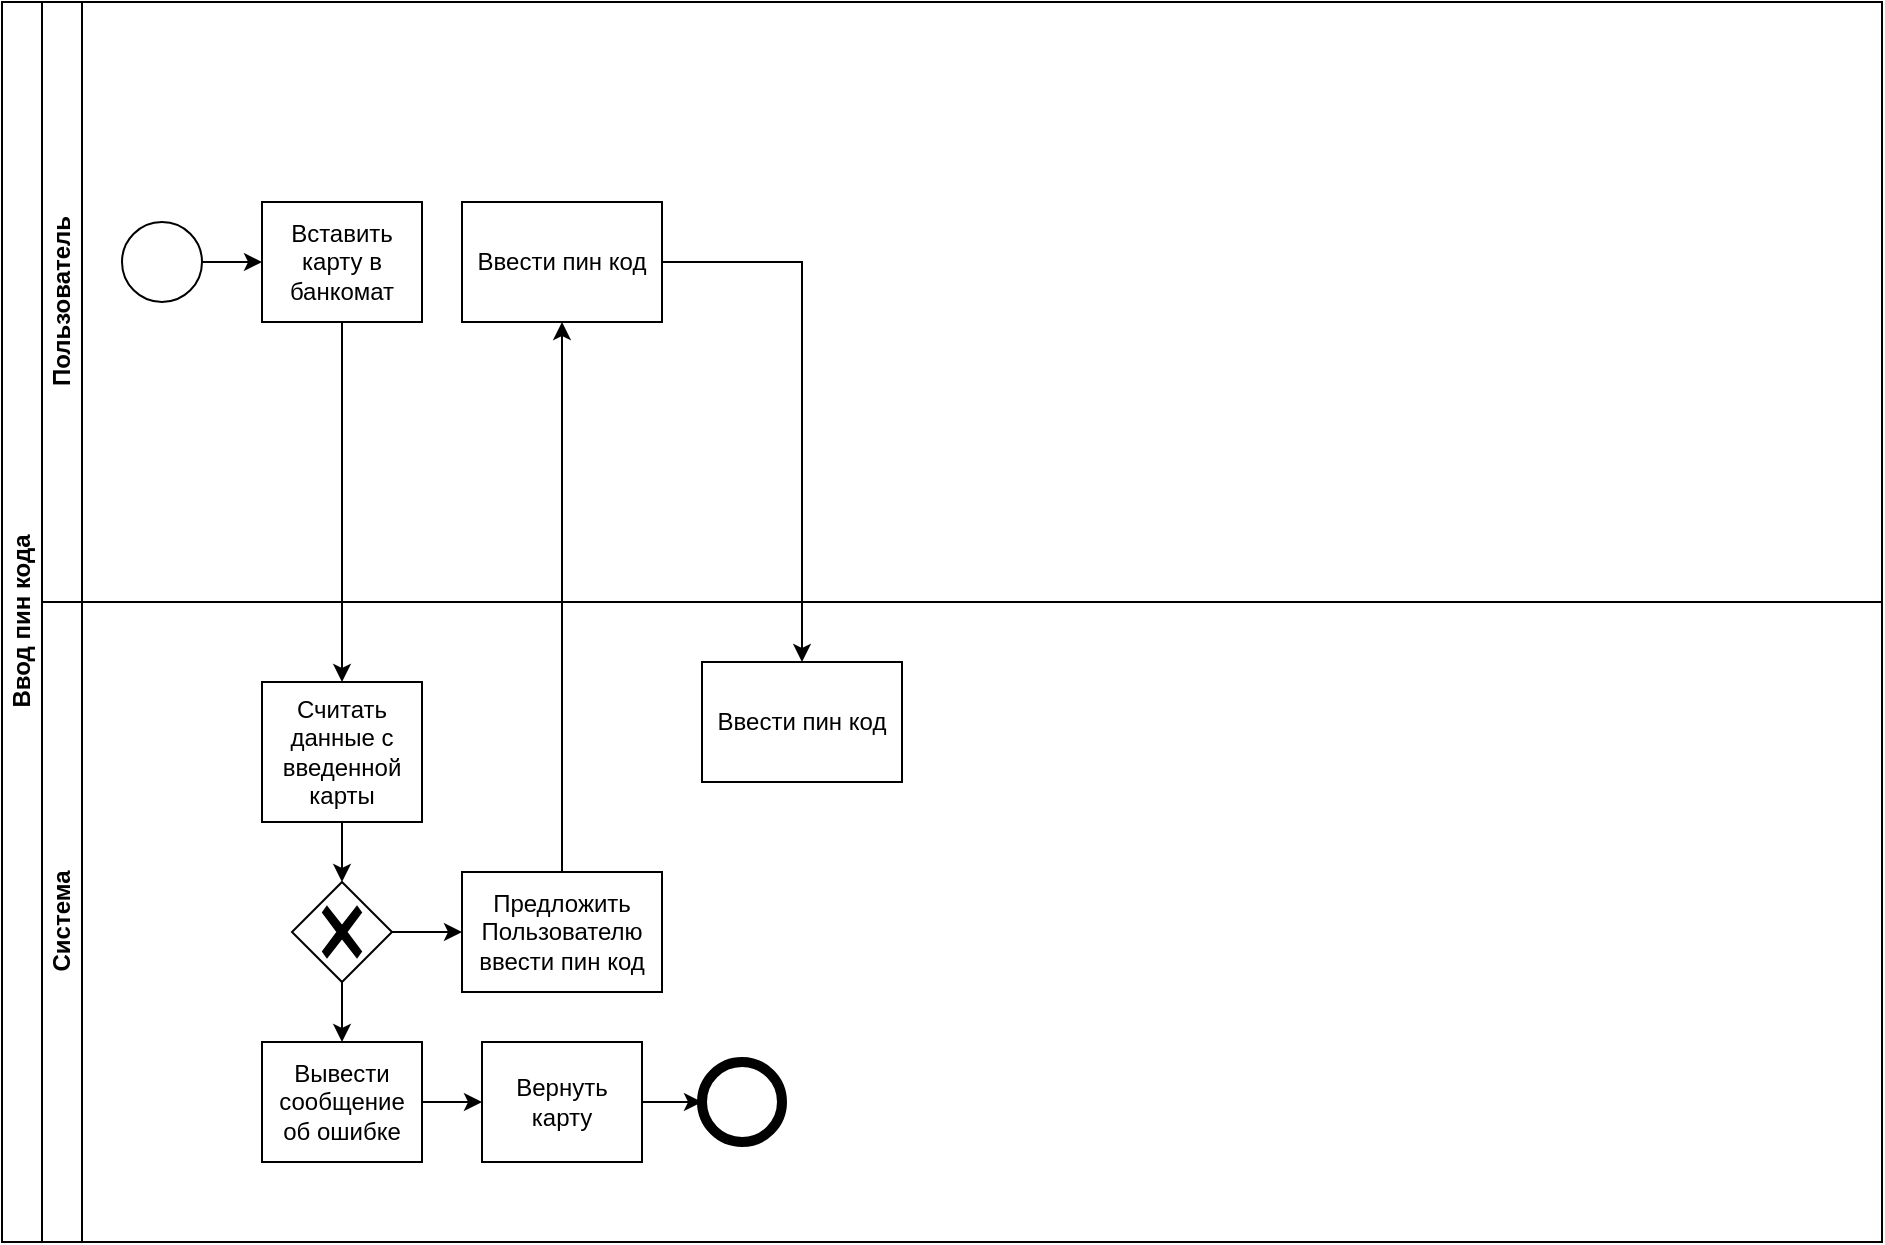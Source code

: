 <mxfile version="24.8.3">
  <diagram id="prtHgNgQTEPvFCAcTncT" name="Page-1">
    <mxGraphModel dx="794" dy="660" grid="1" gridSize="10" guides="1" tooltips="1" connect="1" arrows="1" fold="1" page="1" pageScale="1" pageWidth="1169" pageHeight="827" math="0" shadow="0">
      <root>
        <mxCell id="0" />
        <mxCell id="1" parent="0" />
        <mxCell id="dNxyNK7c78bLwvsdeMH5-19" value="Ввод пин кода" style="swimlane;html=1;childLayout=stackLayout;resizeParent=1;resizeParentMax=0;horizontal=0;startSize=20;horizontalStack=0;" parent="1" vertex="1">
          <mxGeometry x="120" y="120" width="940" height="620" as="geometry" />
        </mxCell>
        <mxCell id="dNxyNK7c78bLwvsdeMH5-20" value="Пользователь" style="swimlane;html=1;startSize=20;horizontal=0;" parent="dNxyNK7c78bLwvsdeMH5-19" vertex="1">
          <mxGeometry x="20" width="920" height="300" as="geometry" />
        </mxCell>
        <mxCell id="dNxyNK7c78bLwvsdeMH5-23" value="" style="ellipse;whiteSpace=wrap;html=1;" parent="dNxyNK7c78bLwvsdeMH5-20" vertex="1">
          <mxGeometry x="40" y="110" width="40" height="40" as="geometry" />
        </mxCell>
        <mxCell id="dNxyNK7c78bLwvsdeMH5-24" value="Вставить карту в банкомат" style="rounded=0;whiteSpace=wrap;html=1;fontFamily=Helvetica;fontSize=12;fontColor=#000000;align=center;" parent="dNxyNK7c78bLwvsdeMH5-20" vertex="1">
          <mxGeometry x="110" y="100" width="80" height="60" as="geometry" />
        </mxCell>
        <mxCell id="dNxyNK7c78bLwvsdeMH5-30" value="Ввести пин код" style="rounded=0;whiteSpace=wrap;html=1;fontFamily=Helvetica;fontSize=12;fontColor=#000000;align=center;" parent="dNxyNK7c78bLwvsdeMH5-20" vertex="1">
          <mxGeometry x="210" y="100" width="100" height="60" as="geometry" />
        </mxCell>
        <mxCell id="rciRwiVM_s_hFLVY_Fho-1" value="" style="endArrow=classic;html=1;rounded=0;exitX=1;exitY=0.5;exitDx=0;exitDy=0;entryX=0;entryY=0.5;entryDx=0;entryDy=0;" parent="dNxyNK7c78bLwvsdeMH5-20" source="dNxyNK7c78bLwvsdeMH5-23" target="dNxyNK7c78bLwvsdeMH5-24" edge="1">
          <mxGeometry width="50" height="50" relative="1" as="geometry">
            <mxPoint x="200" y="110" as="sourcePoint" />
            <mxPoint x="250" y="60" as="targetPoint" />
          </mxGeometry>
        </mxCell>
        <mxCell id="dNxyNK7c78bLwvsdeMH5-21" value="Система" style="swimlane;html=1;startSize=20;horizontal=0;" parent="dNxyNK7c78bLwvsdeMH5-19" vertex="1">
          <mxGeometry x="20" y="300" width="920" height="320" as="geometry" />
        </mxCell>
        <mxCell id="dNxyNK7c78bLwvsdeMH5-26" value="Считать данные с введенной карты" style="rounded=0;whiteSpace=wrap;html=1;fontFamily=Helvetica;fontSize=12;fontColor=#000000;align=center;" parent="dNxyNK7c78bLwvsdeMH5-21" vertex="1">
          <mxGeometry x="110" y="40" width="80" height="70" as="geometry" />
        </mxCell>
        <mxCell id="3AjBADd_UJUWrG0NCSRQ-1" value="" style="points=[[0.25,0.25,0],[0.5,0,0],[0.75,0.25,0],[1,0.5,0],[0.75,0.75,0],[0.5,1,0],[0.25,0.75,0],[0,0.5,0]];shape=mxgraph.bpmn.gateway2;html=1;verticalLabelPosition=bottom;labelBackgroundColor=#ffffff;verticalAlign=top;align=center;perimeter=rhombusPerimeter;outlineConnect=0;outline=none;symbol=none;gwType=exclusive;" vertex="1" parent="dNxyNK7c78bLwvsdeMH5-21">
          <mxGeometry x="125" y="140" width="50" height="50" as="geometry" />
        </mxCell>
        <mxCell id="3AjBADd_UJUWrG0NCSRQ-2" value="" style="endArrow=classic;html=1;rounded=0;exitX=0.5;exitY=1;exitDx=0;exitDy=0;entryX=0.5;entryY=0;entryDx=0;entryDy=0;entryPerimeter=0;" edge="1" parent="dNxyNK7c78bLwvsdeMH5-21" source="dNxyNK7c78bLwvsdeMH5-26" target="3AjBADd_UJUWrG0NCSRQ-1">
          <mxGeometry width="50" height="50" relative="1" as="geometry">
            <mxPoint x="240" y="50" as="sourcePoint" />
            <mxPoint x="290" as="targetPoint" />
          </mxGeometry>
        </mxCell>
        <mxCell id="3AjBADd_UJUWrG0NCSRQ-3" value="Вывести сообщение об ошибке" style="rounded=0;whiteSpace=wrap;html=1;fontFamily=Helvetica;fontSize=12;fontColor=#000000;align=center;" vertex="1" parent="dNxyNK7c78bLwvsdeMH5-21">
          <mxGeometry x="110" y="220" width="80" height="60" as="geometry" />
        </mxCell>
        <mxCell id="3AjBADd_UJUWrG0NCSRQ-4" value="" style="endArrow=classic;html=1;rounded=0;exitX=0.5;exitY=1;exitDx=0;exitDy=0;exitPerimeter=0;entryX=0.5;entryY=0;entryDx=0;entryDy=0;" edge="1" parent="dNxyNK7c78bLwvsdeMH5-21" source="3AjBADd_UJUWrG0NCSRQ-1" target="3AjBADd_UJUWrG0NCSRQ-3">
          <mxGeometry width="50" height="50" relative="1" as="geometry">
            <mxPoint x="240" y="50" as="sourcePoint" />
            <mxPoint x="290" as="targetPoint" />
          </mxGeometry>
        </mxCell>
        <mxCell id="3AjBADd_UJUWrG0NCSRQ-6" value="Вернуть карту" style="rounded=0;whiteSpace=wrap;html=1;fontFamily=Helvetica;fontSize=12;fontColor=#000000;align=center;" vertex="1" parent="dNxyNK7c78bLwvsdeMH5-21">
          <mxGeometry x="220" y="220" width="80" height="60" as="geometry" />
        </mxCell>
        <mxCell id="3AjBADd_UJUWrG0NCSRQ-7" value="" style="endArrow=classic;html=1;rounded=0;exitX=1;exitY=0.5;exitDx=0;exitDy=0;entryX=0;entryY=0.5;entryDx=0;entryDy=0;" edge="1" parent="dNxyNK7c78bLwvsdeMH5-21" source="3AjBADd_UJUWrG0NCSRQ-3" target="3AjBADd_UJUWrG0NCSRQ-6">
          <mxGeometry width="50" height="50" relative="1" as="geometry">
            <mxPoint x="240" y="50" as="sourcePoint" />
            <mxPoint x="290" as="targetPoint" />
          </mxGeometry>
        </mxCell>
        <mxCell id="dNxyNK7c78bLwvsdeMH5-32" value="" style="ellipse;whiteSpace=wrap;html=1;strokeWidth=5;" parent="dNxyNK7c78bLwvsdeMH5-21" vertex="1">
          <mxGeometry x="330" y="230" width="40" height="40" as="geometry" />
        </mxCell>
        <mxCell id="3AjBADd_UJUWrG0NCSRQ-8" value="" style="endArrow=classic;html=1;rounded=0;exitX=1;exitY=0.5;exitDx=0;exitDy=0;entryX=0;entryY=0.5;entryDx=0;entryDy=0;" edge="1" parent="dNxyNK7c78bLwvsdeMH5-21" source="3AjBADd_UJUWrG0NCSRQ-6" target="dNxyNK7c78bLwvsdeMH5-32">
          <mxGeometry width="50" height="50" relative="1" as="geometry">
            <mxPoint x="240" y="50" as="sourcePoint" />
            <mxPoint x="290" as="targetPoint" />
          </mxGeometry>
        </mxCell>
        <mxCell id="3AjBADd_UJUWrG0NCSRQ-10" value="Предложить Пользователю ввести пин код" style="rounded=0;whiteSpace=wrap;html=1;fontFamily=Helvetica;fontSize=12;fontColor=#000000;align=center;" vertex="1" parent="dNxyNK7c78bLwvsdeMH5-21">
          <mxGeometry x="210" y="135" width="100" height="60" as="geometry" />
        </mxCell>
        <mxCell id="3AjBADd_UJUWrG0NCSRQ-9" value="" style="endArrow=classic;html=1;rounded=0;exitX=1;exitY=0.5;exitDx=0;exitDy=0;exitPerimeter=0;entryX=0;entryY=0.5;entryDx=0;entryDy=0;" edge="1" parent="dNxyNK7c78bLwvsdeMH5-21" source="3AjBADd_UJUWrG0NCSRQ-1" target="3AjBADd_UJUWrG0NCSRQ-10">
          <mxGeometry width="50" height="50" relative="1" as="geometry">
            <mxPoint x="240" y="50" as="sourcePoint" />
            <mxPoint x="230" y="165" as="targetPoint" />
          </mxGeometry>
        </mxCell>
        <mxCell id="3AjBADd_UJUWrG0NCSRQ-13" value="Ввести пин код" style="rounded=0;whiteSpace=wrap;html=1;fontFamily=Helvetica;fontSize=12;fontColor=#000000;align=center;" vertex="1" parent="dNxyNK7c78bLwvsdeMH5-21">
          <mxGeometry x="330" y="30" width="100" height="60" as="geometry" />
        </mxCell>
        <mxCell id="3AjBADd_UJUWrG0NCSRQ-5" value="" style="endArrow=classic;html=1;rounded=0;exitX=0.5;exitY=1;exitDx=0;exitDy=0;entryX=0.5;entryY=0;entryDx=0;entryDy=0;" edge="1" parent="dNxyNK7c78bLwvsdeMH5-19" source="dNxyNK7c78bLwvsdeMH5-24" target="dNxyNK7c78bLwvsdeMH5-26">
          <mxGeometry width="50" height="50" relative="1" as="geometry">
            <mxPoint x="260" y="350" as="sourcePoint" />
            <mxPoint x="310" y="300" as="targetPoint" />
          </mxGeometry>
        </mxCell>
        <mxCell id="3AjBADd_UJUWrG0NCSRQ-12" value="" style="endArrow=classic;html=1;rounded=0;exitX=0.5;exitY=0;exitDx=0;exitDy=0;entryX=0.5;entryY=1;entryDx=0;entryDy=0;" edge="1" parent="dNxyNK7c78bLwvsdeMH5-19" source="3AjBADd_UJUWrG0NCSRQ-10" target="dNxyNK7c78bLwvsdeMH5-30">
          <mxGeometry width="50" height="50" relative="1" as="geometry">
            <mxPoint x="400" y="350" as="sourcePoint" />
            <mxPoint x="280" y="170" as="targetPoint" />
          </mxGeometry>
        </mxCell>
        <mxCell id="3AjBADd_UJUWrG0NCSRQ-14" value="" style="endArrow=classic;html=1;rounded=0;exitX=1;exitY=0.5;exitDx=0;exitDy=0;entryX=0.5;entryY=0;entryDx=0;entryDy=0;edgeStyle=orthogonalEdgeStyle;" edge="1" parent="dNxyNK7c78bLwvsdeMH5-19" source="dNxyNK7c78bLwvsdeMH5-30" target="3AjBADd_UJUWrG0NCSRQ-13">
          <mxGeometry width="50" height="50" relative="1" as="geometry">
            <mxPoint x="280" y="350" as="sourcePoint" />
            <mxPoint x="330" y="300" as="targetPoint" />
          </mxGeometry>
        </mxCell>
      </root>
    </mxGraphModel>
  </diagram>
</mxfile>
